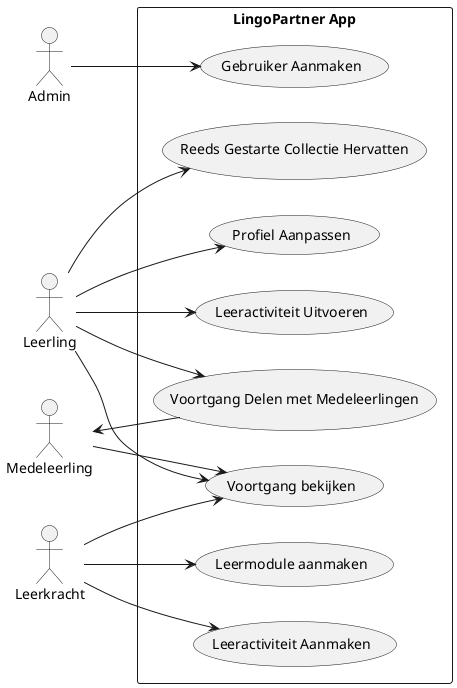 @startuml
left to right direction
actor Admin
actor Leerling
actor Medeleerling
actor Leerkracht

rectangle "LingoPartner App" {
  usecase "Gebruiker Aanmaken" as UC1
  usecase "Profiel Aanpassen" as UC2
  usecase "Leermodule aanmaken" as UC3
  usecase "Leeractiviteit Aanmaken" as UC4
  usecase "Voortgang bekijken" as UC5
  usecase "Leeractiviteit Uitvoeren" as UC6
  usecase "Reeds Gestarte Collectie Hervatten" as UC7
  usecase "Voortgang Delen met Medeleerlingen" as UC8

  Admin --> UC1
  Leerling --> UC2
  Leerling --> UC5
  Leerling --> UC6
  Leerling --> UC7
  Leerling --> UC8
  Leerkracht --> UC3
  Leerkracht --> UC4
  Leerkracht --> UC5
  Medeleerling --> UC5
  Medeleerling <-- UC8
}
@enduml